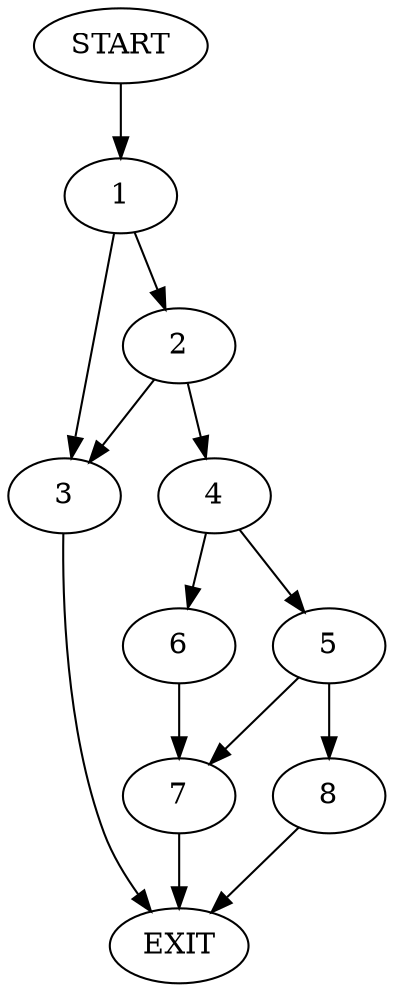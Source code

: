 digraph {
0 [label="START"]
9 [label="EXIT"]
0 -> 1
1 -> 2
1 -> 3
3 -> 9
2 -> 4
2 -> 3
4 -> 5
4 -> 6
6 -> 7
5 -> 7
5 -> 8
7 -> 9
8 -> 9
}
